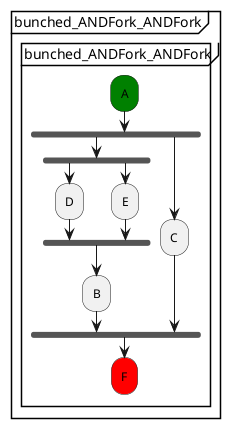 @startuml
partition "bunched_ANDFork_ANDFork" {
    group "bunched_ANDFork_ANDFork"
        #green:A;
        fork
            fork
                :D;
            fork again
                :E;
            end fork
            :B;
        fork again
            :C;
        end fork
        #red:F;
    end group
}
@enduml